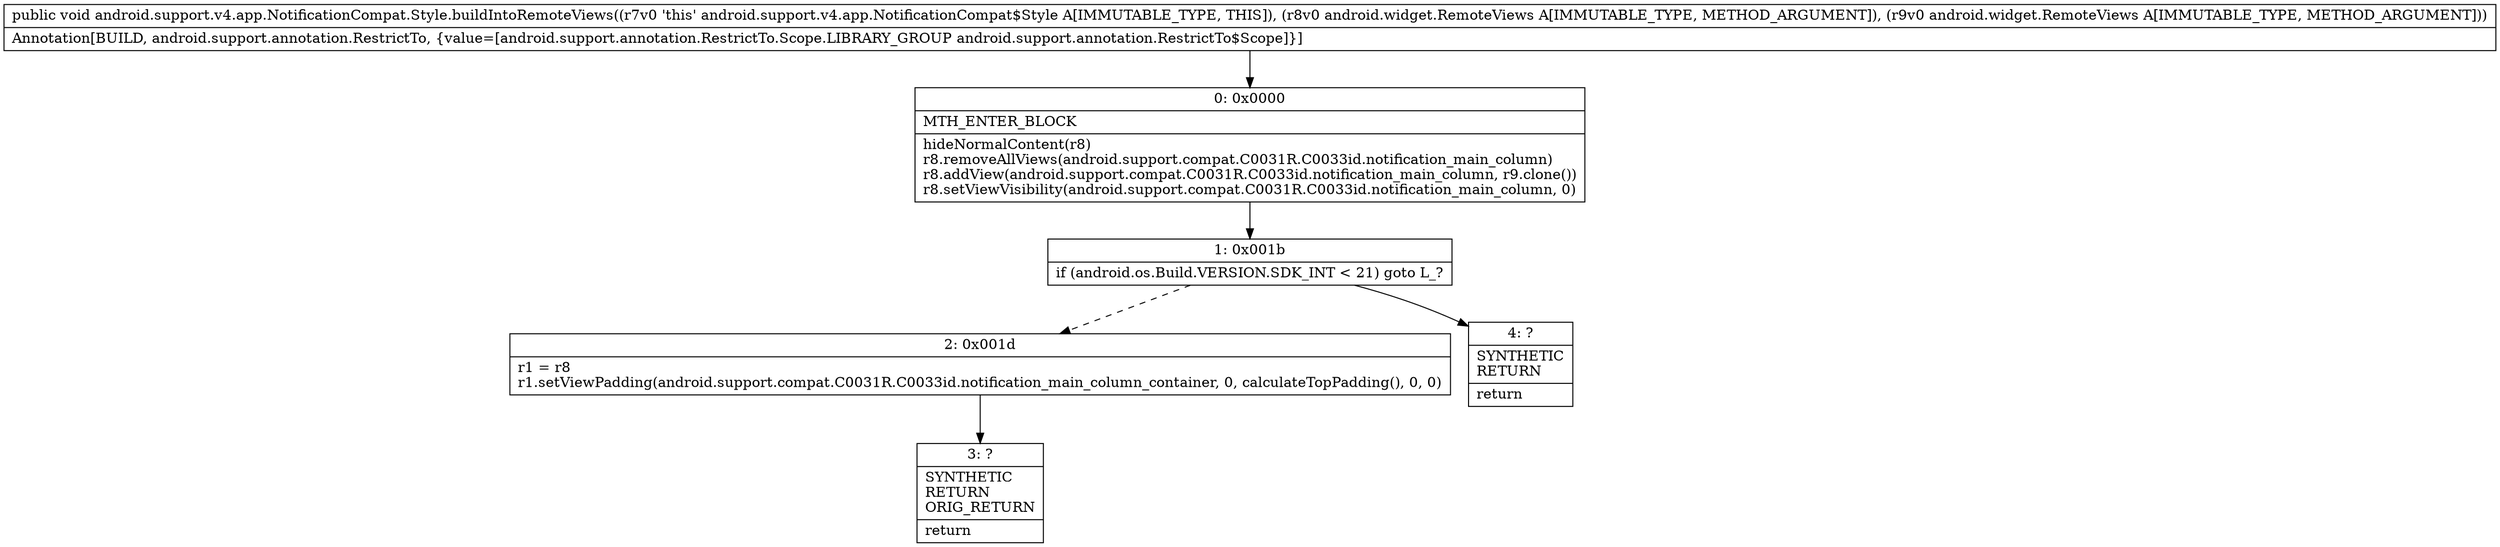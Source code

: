 digraph "CFG forandroid.support.v4.app.NotificationCompat.Style.buildIntoRemoteViews(Landroid\/widget\/RemoteViews;Landroid\/widget\/RemoteViews;)V" {
Node_0 [shape=record,label="{0\:\ 0x0000|MTH_ENTER_BLOCK\l|hideNormalContent(r8)\lr8.removeAllViews(android.support.compat.C0031R.C0033id.notification_main_column)\lr8.addView(android.support.compat.C0031R.C0033id.notification_main_column, r9.clone())\lr8.setViewVisibility(android.support.compat.C0031R.C0033id.notification_main_column, 0)\l}"];
Node_1 [shape=record,label="{1\:\ 0x001b|if (android.os.Build.VERSION.SDK_INT \< 21) goto L_?\l}"];
Node_2 [shape=record,label="{2\:\ 0x001d|r1 = r8\lr1.setViewPadding(android.support.compat.C0031R.C0033id.notification_main_column_container, 0, calculateTopPadding(), 0, 0)\l}"];
Node_3 [shape=record,label="{3\:\ ?|SYNTHETIC\lRETURN\lORIG_RETURN\l|return\l}"];
Node_4 [shape=record,label="{4\:\ ?|SYNTHETIC\lRETURN\l|return\l}"];
MethodNode[shape=record,label="{public void android.support.v4.app.NotificationCompat.Style.buildIntoRemoteViews((r7v0 'this' android.support.v4.app.NotificationCompat$Style A[IMMUTABLE_TYPE, THIS]), (r8v0 android.widget.RemoteViews A[IMMUTABLE_TYPE, METHOD_ARGUMENT]), (r9v0 android.widget.RemoteViews A[IMMUTABLE_TYPE, METHOD_ARGUMENT]))  | Annotation[BUILD, android.support.annotation.RestrictTo, \{value=[android.support.annotation.RestrictTo.Scope.LIBRARY_GROUP android.support.annotation.RestrictTo$Scope]\}]\l}"];
MethodNode -> Node_0;
Node_0 -> Node_1;
Node_1 -> Node_2[style=dashed];
Node_1 -> Node_4;
Node_2 -> Node_3;
}

